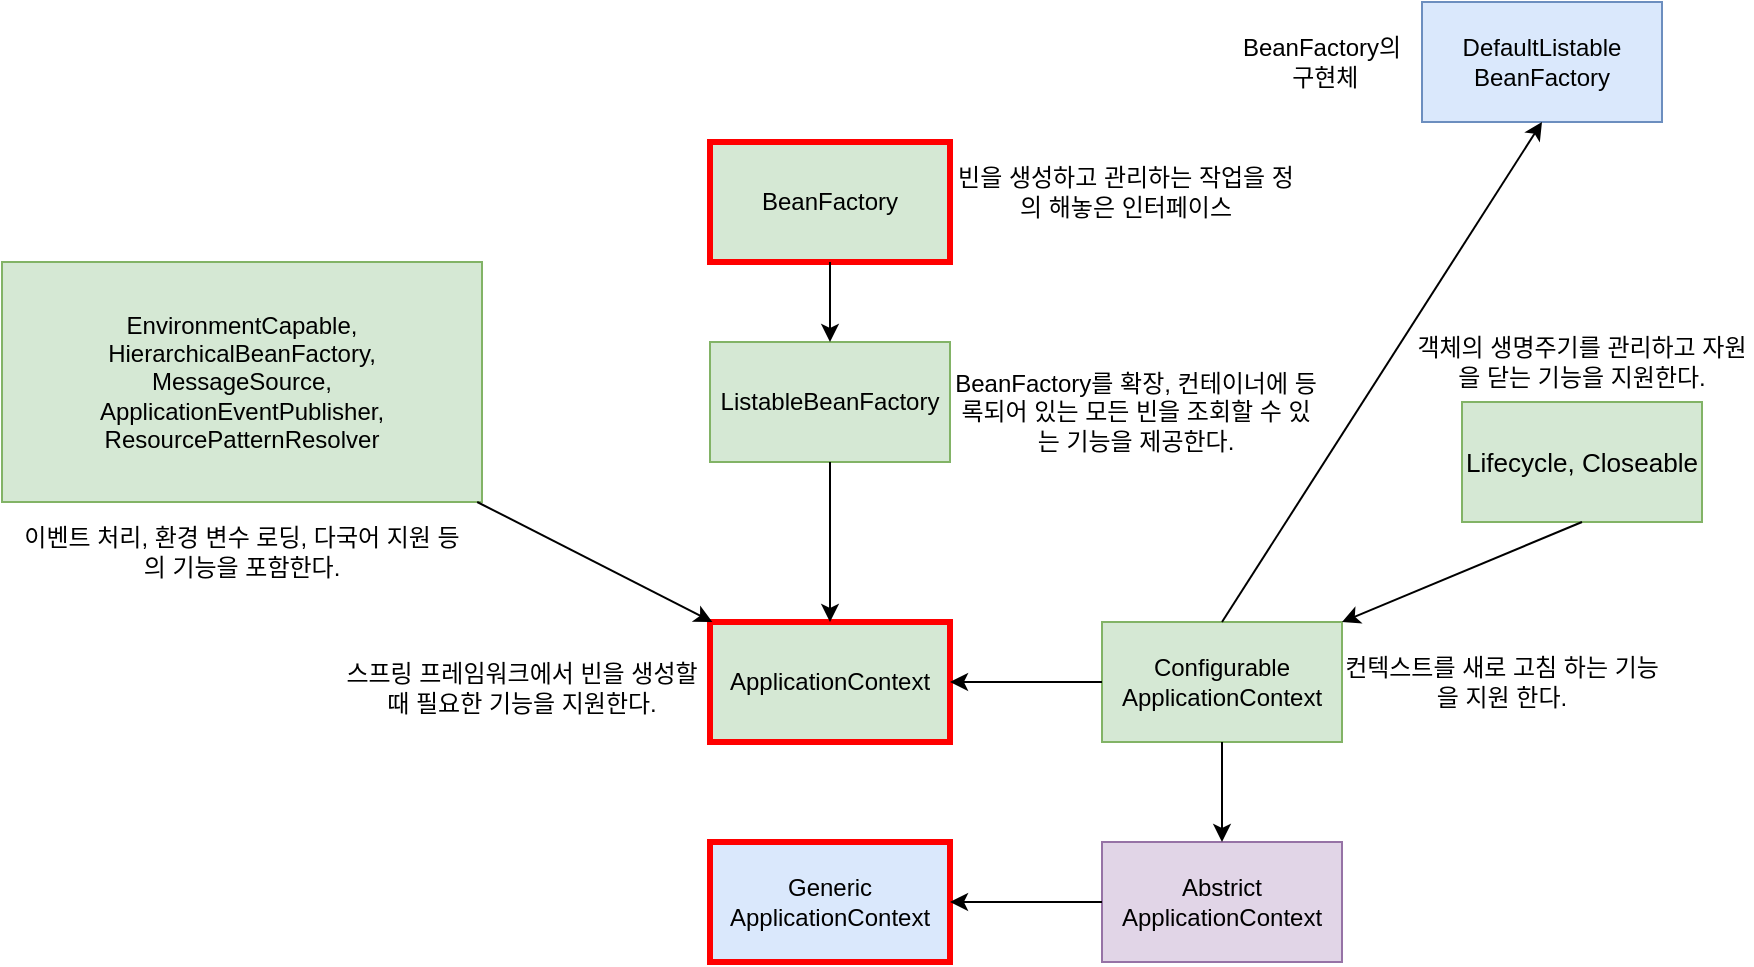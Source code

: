 <mxfile version="26.0.16">
  <diagram id="prtHgNgQTEPvFCAcTncT" name="Page-1">
    <mxGraphModel dx="1050" dy="569" grid="1" gridSize="10" guides="1" tooltips="1" connect="1" arrows="1" fold="1" page="1" pageScale="1" pageWidth="980" pageHeight="1390" math="0" shadow="0">
      <root>
        <mxCell id="0" />
        <mxCell id="1" parent="0" />
        <mxCell id="RlZUK_MxkL_xjFFGA7Wm-2" value="ApplicationContext" style="rounded=0;whiteSpace=wrap;html=1;fillColor=#d5e8d4;strokeColor=#FF0000;strokeWidth=3;" parent="1" vertex="1">
          <mxGeometry x="424" y="700" width="120" height="60" as="geometry" />
        </mxCell>
        <mxCell id="RlZUK_MxkL_xjFFGA7Wm-5" value="ListableBeanFactory" style="rounded=0;whiteSpace=wrap;html=1;fillColor=#d5e8d4;strokeColor=#82b366;" parent="1" vertex="1">
          <mxGeometry x="424" y="560" width="120" height="60" as="geometry" />
        </mxCell>
        <mxCell id="RlZUK_MxkL_xjFFGA7Wm-7" value="" style="endArrow=classic;html=1;rounded=0;exitX=0.5;exitY=1;exitDx=0;exitDy=0;entryX=0.5;entryY=0;entryDx=0;entryDy=0;" parent="1" source="RlZUK_MxkL_xjFFGA7Wm-5" target="RlZUK_MxkL_xjFFGA7Wm-2" edge="1">
          <mxGeometry width="50" height="50" relative="1" as="geometry">
            <mxPoint x="520" y="630" as="sourcePoint" />
            <mxPoint x="490" y="710" as="targetPoint" />
          </mxGeometry>
        </mxCell>
        <mxCell id="RlZUK_MxkL_xjFFGA7Wm-8" value="BeanFactory" style="rounded=0;whiteSpace=wrap;html=1;fillColor=#d5e8d4;strokeColor=light-dark(#ff0000, #446e2c);strokeWidth=3;" parent="1" vertex="1">
          <mxGeometry x="424" y="460" width="120" height="60" as="geometry" />
        </mxCell>
        <mxCell id="RlZUK_MxkL_xjFFGA7Wm-9" value="" style="endArrow=classic;html=1;rounded=0;entryX=0.5;entryY=0;entryDx=0;entryDy=0;exitX=0.5;exitY=1;exitDx=0;exitDy=0;" parent="1" source="RlZUK_MxkL_xjFFGA7Wm-8" target="RlZUK_MxkL_xjFFGA7Wm-5" edge="1">
          <mxGeometry width="50" height="50" relative="1" as="geometry">
            <mxPoint x="460" y="730" as="sourcePoint" />
            <mxPoint x="510" y="680" as="targetPoint" />
          </mxGeometry>
        </mxCell>
        <mxCell id="RlZUK_MxkL_xjFFGA7Wm-10" value="EnvironmentCapable,&lt;br&gt; HierarchicalBeanFactory,&lt;div&gt;MessageSource,&lt;/div&gt;&lt;div&gt;ApplicationEventPublisher, ResourcePatternResolver&lt;/div&gt;" style="rounded=0;whiteSpace=wrap;html=1;fillColor=#d5e8d4;strokeColor=#82b366;" parent="1" vertex="1">
          <mxGeometry x="70" y="520" width="240" height="120" as="geometry" />
        </mxCell>
        <mxCell id="RlZUK_MxkL_xjFFGA7Wm-12" value="이벤트 처리, 환경 변수 로딩, 다국어 지원 등의 기능을 포함한다." style="text;html=1;align=center;verticalAlign=middle;whiteSpace=wrap;rounded=0;" parent="1" vertex="1">
          <mxGeometry x="80" y="640" width="220" height="50" as="geometry" />
        </mxCell>
        <mxCell id="RlZUK_MxkL_xjFFGA7Wm-13" value="Configurable&lt;br&gt;ApplicationContext" style="rounded=0;whiteSpace=wrap;html=1;fillColor=#d5e8d4;strokeColor=#82b366;" parent="1" vertex="1">
          <mxGeometry x="620" y="700" width="120" height="60" as="geometry" />
        </mxCell>
        <mxCell id="RlZUK_MxkL_xjFFGA7Wm-14" value="" style="endArrow=classic;html=1;rounded=0;exitX=0;exitY=0.5;exitDx=0;exitDy=0;entryX=1;entryY=0.5;entryDx=0;entryDy=0;" parent="1" source="RlZUK_MxkL_xjFFGA7Wm-13" target="RlZUK_MxkL_xjFFGA7Wm-2" edge="1">
          <mxGeometry width="50" height="50" relative="1" as="geometry">
            <mxPoint x="550" y="780" as="sourcePoint" />
            <mxPoint x="626" y="780" as="targetPoint" />
          </mxGeometry>
        </mxCell>
        <mxCell id="RlZUK_MxkL_xjFFGA7Wm-15" value="빈을 생성하고 관리하는 작업을 정의 해놓은 인터페이스" style="text;html=1;align=center;verticalAlign=middle;whiteSpace=wrap;rounded=0;" parent="1" vertex="1">
          <mxGeometry x="544" y="470" width="176" height="30" as="geometry" />
        </mxCell>
        <mxCell id="RlZUK_MxkL_xjFFGA7Wm-16" value="BeanFactory를 확장, 컨테이너에 등록되어 있는 모든 빈을 조회할 수 있는 기능을 제공한다." style="text;html=1;align=center;verticalAlign=middle;whiteSpace=wrap;rounded=0;" parent="1" vertex="1">
          <mxGeometry x="544" y="570" width="186" height="50" as="geometry" />
        </mxCell>
        <mxCell id="RlZUK_MxkL_xjFFGA7Wm-17" value="스프링 프레임워크에서 빈을 생성할 때 필요한 기능을 지원한다." style="text;html=1;align=center;verticalAlign=middle;whiteSpace=wrap;rounded=0;" parent="1" vertex="1">
          <mxGeometry x="240" y="705" width="180" height="55" as="geometry" />
        </mxCell>
        <mxCell id="RlZUK_MxkL_xjFFGA7Wm-18" value="컨텍스트를 새로 고침 하는 기능을 지원 한다." style="text;html=1;align=center;verticalAlign=middle;whiteSpace=wrap;rounded=0;" parent="1" vertex="1">
          <mxGeometry x="740" y="715" width="160" height="30" as="geometry" />
        </mxCell>
        <mxCell id="RlZUK_MxkL_xjFFGA7Wm-19" value="&lt;div&gt;&lt;p style=&quot;font-size: 9.8pt;&quot;&gt;&lt;font face=&quot;Helvetica&quot; style=&quot;color: rgb(0, 0, 0);&quot;&gt;Lifecycle, Closeable&lt;/font&gt;&lt;/p&gt;&lt;/div&gt;" style="rounded=0;whiteSpace=wrap;html=1;fillColor=#d5e8d4;strokeColor=#82b366;" parent="1" vertex="1">
          <mxGeometry x="800" y="590" width="120" height="60" as="geometry" />
        </mxCell>
        <mxCell id="RlZUK_MxkL_xjFFGA7Wm-20" value="" style="endArrow=classic;html=1;rounded=0;exitX=0.5;exitY=1;exitDx=0;exitDy=0;entryX=1;entryY=0;entryDx=0;entryDy=0;" parent="1" source="RlZUK_MxkL_xjFFGA7Wm-19" target="RlZUK_MxkL_xjFFGA7Wm-13" edge="1">
          <mxGeometry width="50" height="50" relative="1" as="geometry">
            <mxPoint x="670" y="700" as="sourcePoint" />
            <mxPoint x="740" y="630" as="targetPoint" />
          </mxGeometry>
        </mxCell>
        <mxCell id="RlZUK_MxkL_xjFFGA7Wm-23" value="객체의 생명주기를 관리하고 자원을 닫는 기능을 지원한다." style="text;html=1;align=center;verticalAlign=middle;whiteSpace=wrap;rounded=0;" parent="1" vertex="1">
          <mxGeometry x="775" y="550" width="170" height="40" as="geometry" />
        </mxCell>
        <mxCell id="RlZUK_MxkL_xjFFGA7Wm-24" value="Abstrict&lt;div&gt;ApplicationContext&lt;/div&gt;" style="rounded=0;whiteSpace=wrap;html=1;fillColor=#e1d5e7;strokeColor=#9673a6;" parent="1" vertex="1">
          <mxGeometry x="620" y="810" width="120" height="60" as="geometry" />
        </mxCell>
        <mxCell id="RlZUK_MxkL_xjFFGA7Wm-25" value="Generic&lt;div&gt;&lt;span style=&quot;background-color: transparent; color: light-dark(rgb(0, 0, 0), rgb(255, 255, 255));&quot;&gt;ApplicationContext&lt;/span&gt;&lt;/div&gt;" style="rounded=0;whiteSpace=wrap;html=1;fillColor=#dae8fc;strokeColor=light-dark(#ff0000, #5c79a3);strokeWidth=3;" parent="1" vertex="1">
          <mxGeometry x="424" y="810" width="120" height="60" as="geometry" />
        </mxCell>
        <mxCell id="RlZUK_MxkL_xjFFGA7Wm-26" value="" style="endArrow=classic;html=1;rounded=0;exitX=0.5;exitY=1;exitDx=0;exitDy=0;entryX=0.5;entryY=0;entryDx=0;entryDy=0;" parent="1" source="RlZUK_MxkL_xjFFGA7Wm-13" target="RlZUK_MxkL_xjFFGA7Wm-24" edge="1">
          <mxGeometry width="50" height="50" relative="1" as="geometry">
            <mxPoint x="500" y="910" as="sourcePoint" />
            <mxPoint x="730" y="790" as="targetPoint" />
          </mxGeometry>
        </mxCell>
        <mxCell id="RlZUK_MxkL_xjFFGA7Wm-27" value="" style="endArrow=classic;html=1;rounded=0;exitX=0;exitY=0.5;exitDx=0;exitDy=0;entryX=1;entryY=0.5;entryDx=0;entryDy=0;" parent="1" source="RlZUK_MxkL_xjFFGA7Wm-24" target="RlZUK_MxkL_xjFFGA7Wm-25" edge="1">
          <mxGeometry width="50" height="50" relative="1" as="geometry">
            <mxPoint x="500" y="910" as="sourcePoint" />
            <mxPoint x="580" y="790" as="targetPoint" />
          </mxGeometry>
        </mxCell>
        <mxCell id="RlZUK_MxkL_xjFFGA7Wm-28" value="DefaultListable&lt;div&gt;BeanFactory&lt;/div&gt;" style="rounded=0;whiteSpace=wrap;html=1;fillColor=#dae8fc;strokeColor=#6c8ebf;" parent="1" vertex="1">
          <mxGeometry x="780" y="390" width="120" height="60" as="geometry" />
        </mxCell>
        <mxCell id="RlZUK_MxkL_xjFFGA7Wm-29" value="" style="endArrow=classic;html=1;rounded=0;exitX=0.5;exitY=0;exitDx=0;exitDy=0;entryX=0.5;entryY=1;entryDx=0;entryDy=0;" parent="1" source="RlZUK_MxkL_xjFFGA7Wm-13" target="RlZUK_MxkL_xjFFGA7Wm-28" edge="1">
          <mxGeometry width="50" height="50" relative="1" as="geometry">
            <mxPoint x="680" y="680" as="sourcePoint" />
            <mxPoint x="930" y="480" as="targetPoint" />
          </mxGeometry>
        </mxCell>
        <mxCell id="RlZUK_MxkL_xjFFGA7Wm-30" value="BeanFactory의&lt;div&gt;&amp;nbsp;구현체&lt;/div&gt;" style="text;html=1;align=center;verticalAlign=middle;whiteSpace=wrap;rounded=0;" parent="1" vertex="1">
          <mxGeometry x="670" y="405" width="120" height="30" as="geometry" />
        </mxCell>
        <mxCell id="Nzc9jlKVjjovh2micBVY-1" value="" style="endArrow=classic;html=1;rounded=0;" edge="1" parent="1" source="RlZUK_MxkL_xjFFGA7Wm-10" target="RlZUK_MxkL_xjFFGA7Wm-2">
          <mxGeometry width="50" height="50" relative="1" as="geometry">
            <mxPoint x="460" y="630" as="sourcePoint" />
            <mxPoint x="510" y="580" as="targetPoint" />
          </mxGeometry>
        </mxCell>
      </root>
    </mxGraphModel>
  </diagram>
</mxfile>
